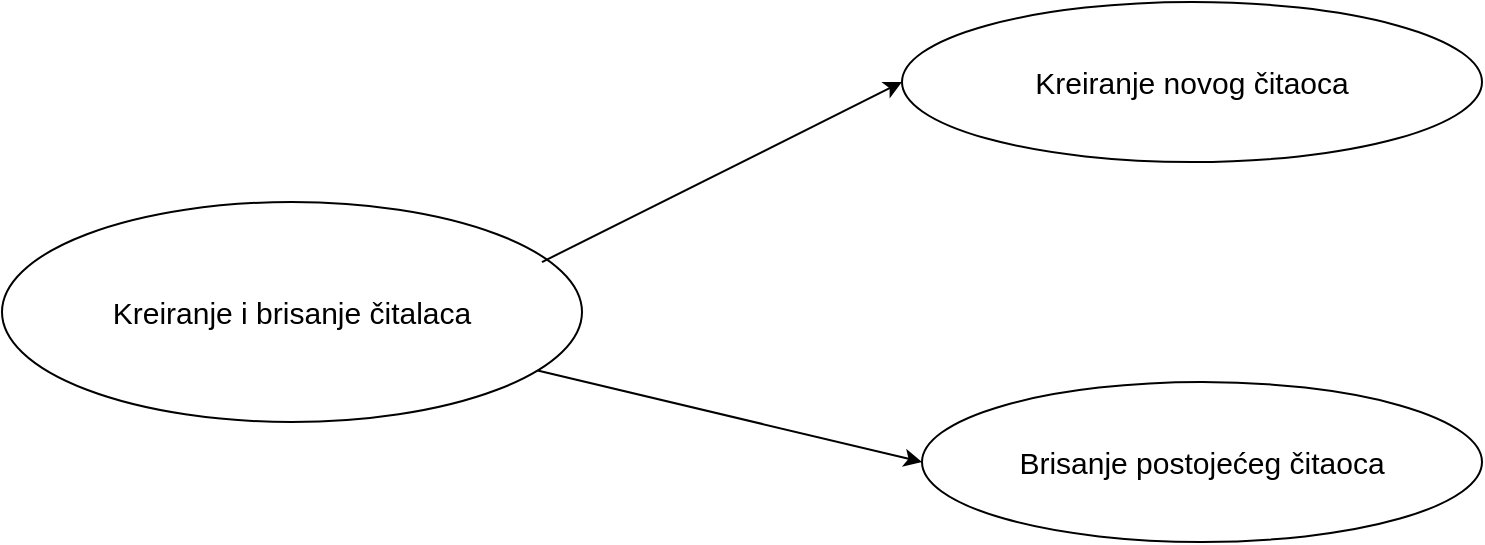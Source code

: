 <mxfile version="25.0.1">
  <diagram name="Page-1" id="464x6DpDnve7GWDz82oB">
    <mxGraphModel dx="1036" dy="606" grid="1" gridSize="10" guides="1" tooltips="1" connect="1" arrows="1" fold="1" page="1" pageScale="1" pageWidth="850" pageHeight="1100" math="0" shadow="0">
      <root>
        <mxCell id="0" />
        <mxCell id="1" parent="0" />
        <mxCell id="3pfyGu1Bz1Kl3k0oJ5lH-1" value="Kreiranje i brisanje čitalaca" style="ellipse;whiteSpace=wrap;html=1;fontSize=15;" parent="1" vertex="1">
          <mxGeometry x="40" y="240" width="290" height="110" as="geometry" />
        </mxCell>
        <mxCell id="3pfyGu1Bz1Kl3k0oJ5lH-2" value="Kreiranje novog&amp;nbsp;čitaoca " style="ellipse;whiteSpace=wrap;html=1;fontSize=15;" parent="1" vertex="1">
          <mxGeometry x="490" y="140" width="290" height="80" as="geometry" />
        </mxCell>
        <mxCell id="3pfyGu1Bz1Kl3k0oJ5lH-3" value="Brisanje postojećeg čitaoca " style="ellipse;whiteSpace=wrap;html=1;fontSize=15;" parent="1" vertex="1">
          <mxGeometry x="500" y="330" width="280" height="80" as="geometry" />
        </mxCell>
        <mxCell id="3pfyGu1Bz1Kl3k0oJ5lH-4" value="" style="endArrow=classic;html=1;rounded=0;entryX=0;entryY=0.5;entryDx=0;entryDy=0;exitX=0.931;exitY=0.273;exitDx=0;exitDy=0;exitPerimeter=0;fontSize=13;" parent="1" source="3pfyGu1Bz1Kl3k0oJ5lH-1" target="3pfyGu1Bz1Kl3k0oJ5lH-2" edge="1">
          <mxGeometry width="50" height="50" relative="1" as="geometry">
            <mxPoint x="400" y="340" as="sourcePoint" />
            <mxPoint x="450" y="290" as="targetPoint" />
          </mxGeometry>
        </mxCell>
        <mxCell id="3pfyGu1Bz1Kl3k0oJ5lH-5" value="" style="endArrow=classic;html=1;rounded=0;entryX=0;entryY=0.5;entryDx=0;entryDy=0;fontSize=13;" parent="1" source="3pfyGu1Bz1Kl3k0oJ5lH-1" target="3pfyGu1Bz1Kl3k0oJ5lH-3" edge="1">
          <mxGeometry width="50" height="50" relative="1" as="geometry">
            <mxPoint x="320" y="280" as="sourcePoint" />
            <mxPoint x="500" y="190" as="targetPoint" />
          </mxGeometry>
        </mxCell>
      </root>
    </mxGraphModel>
  </diagram>
</mxfile>
